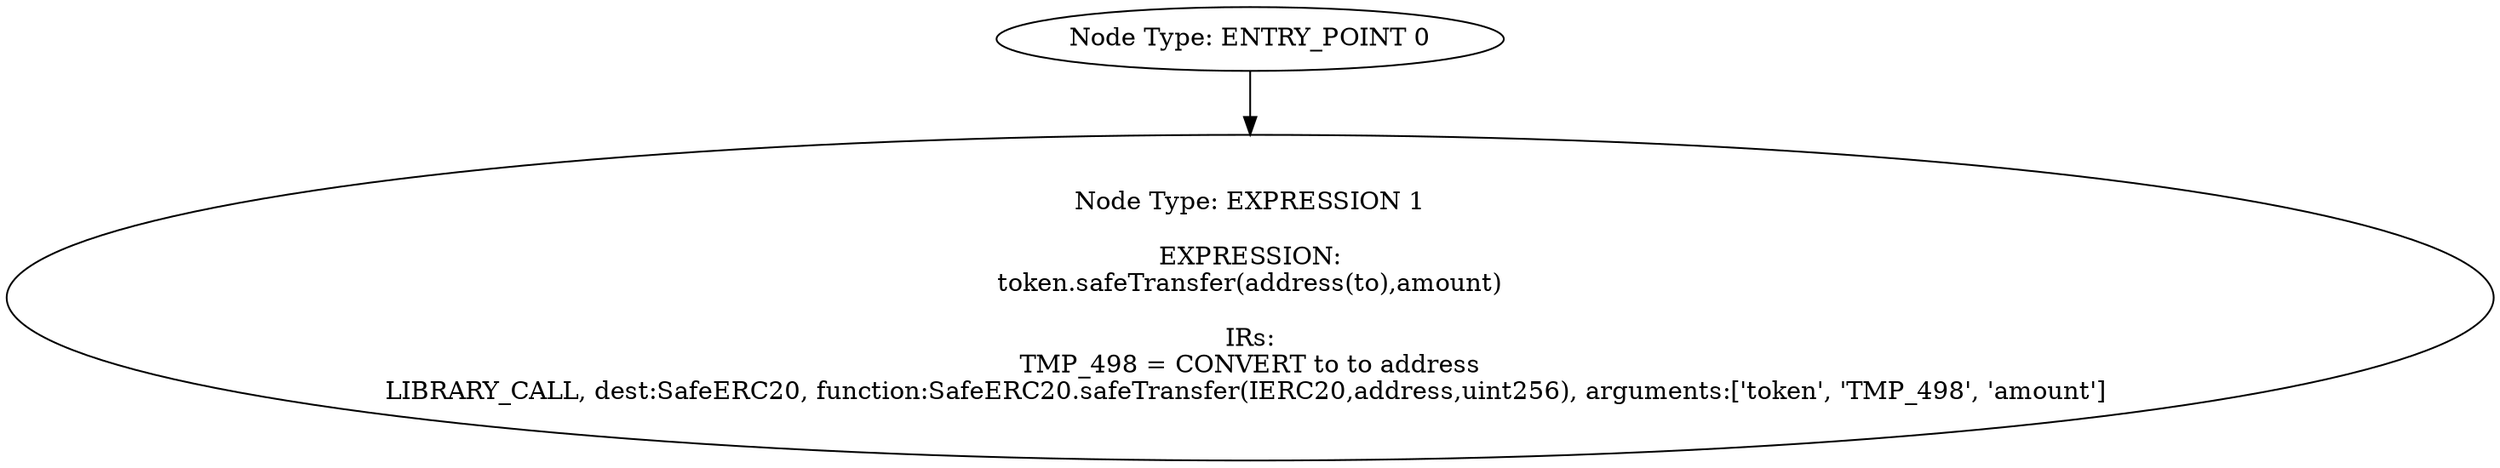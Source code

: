 digraph{
0[label="Node Type: ENTRY_POINT 0
"];
0->1;
1[label="Node Type: EXPRESSION 1

EXPRESSION:
token.safeTransfer(address(to),amount)

IRs:
TMP_498 = CONVERT to to address
LIBRARY_CALL, dest:SafeERC20, function:SafeERC20.safeTransfer(IERC20,address,uint256), arguments:['token', 'TMP_498', 'amount'] "];
}
